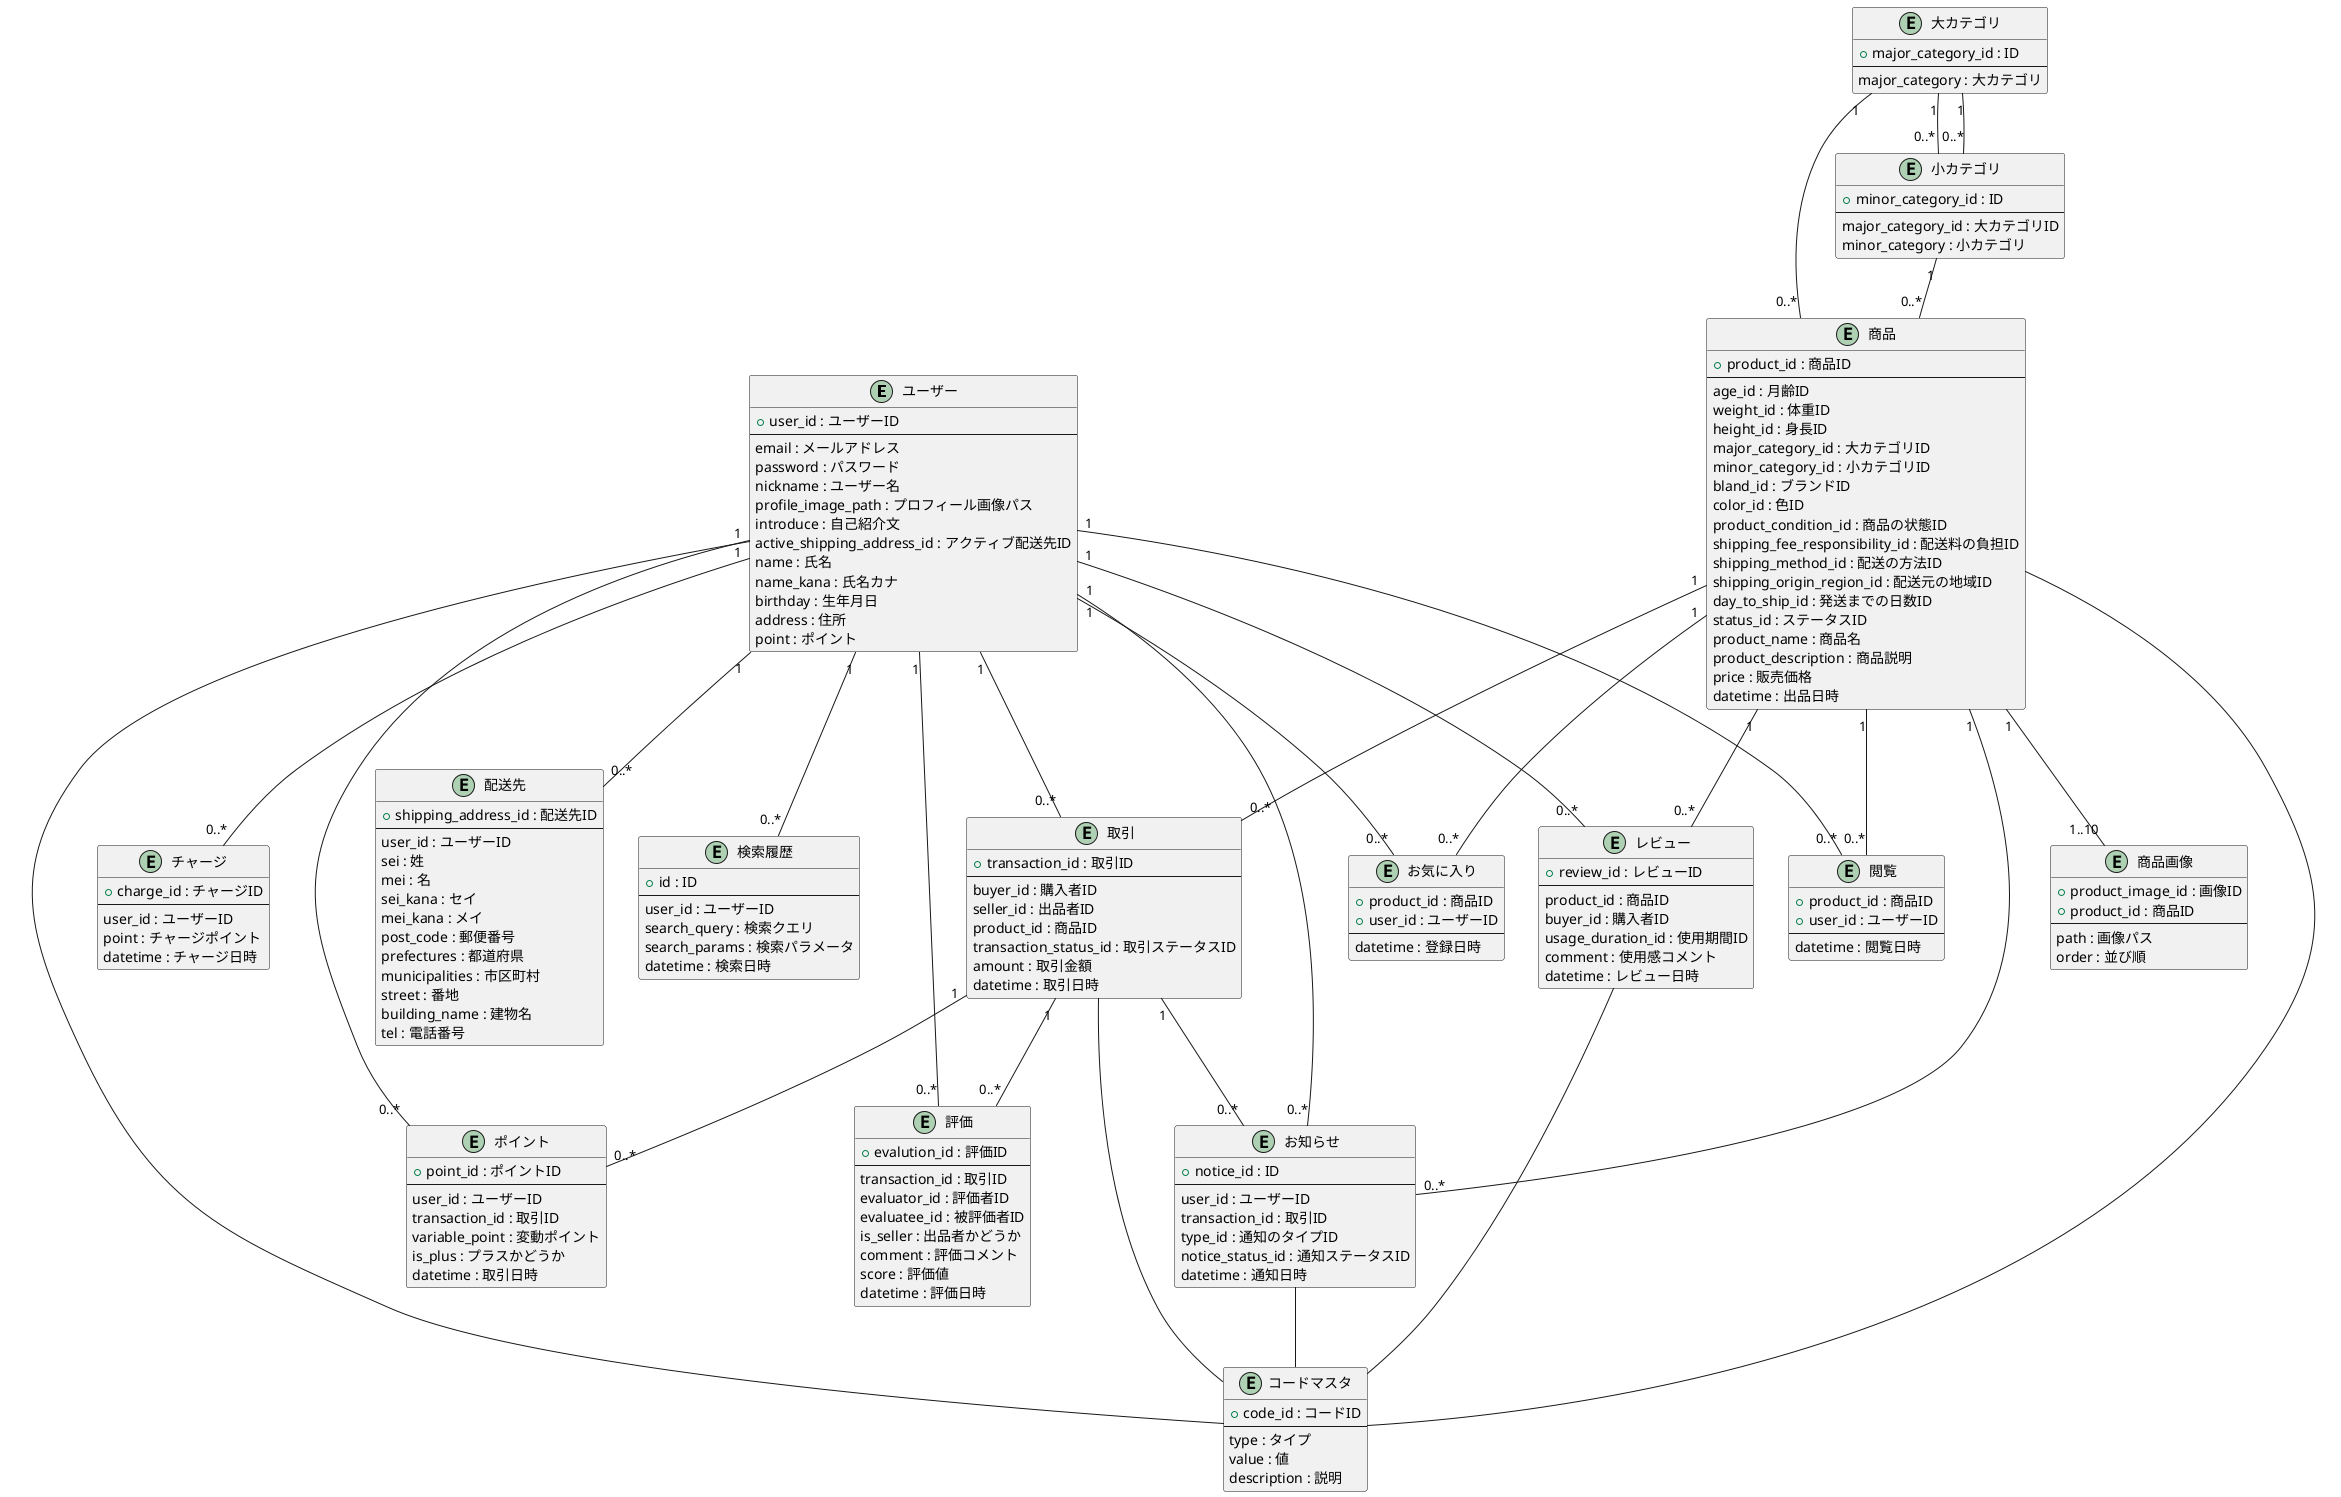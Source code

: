 @startuml

entity "ユーザー" as user {
  + user_id : ユーザーID
  --
  email : メールアドレス
  password : パスワード
  nickname : ユーザー名
  profile_image_path : プロフィール画像パス
  introduce : 自己紹介文
  active_shipping_address_id : アクティブ配送先ID
  name : 氏名
  name_kana : 氏名カナ
  birthday : 生年月日
  address : 住所
  point : ポイント
}

entity "配送先" as shipping_address {
  + shipping_address_id : 配送先ID
  --
  user_id : ユーザーID
  sei : 姓
  mei : 名
  sei_kana : セイ
  mei_kana : メイ
  post_code : 郵便番号
  prefectures : 都道府県
  municipalities : 市区町村
  street : 番地
  building_name : 建物名
  tel : 電話番号
}

entity "検索履歴" as search_history {
  + id : ID
  --
  user_id : ユーザーID
  search_query : 検索クエリ
  search_params : 検索パラメータ
  datetime : 検索日時
}

entity "取引" as transaction {
  + transaction_id : 取引ID
  --
  buyer_id : 購入者ID
  seller_id : 出品者ID
  product_id : 商品ID
  transaction_status_id : 取引ステータスID
  amount : 取引金額
  datetime : 取引日時
}

entity "ポイント" as point {
  + point_id : ポイントID
  --
  user_id : ユーザーID
  transaction_id : 取引ID
  variable_point : 変動ポイント
  is_plus : プラスかどうか
  datetime : 取引日時
}

entity "お気に入り" as favorite {
  + product_id : 商品ID
  + user_id : ユーザーID
  --
  datetime : 登録日時
}

entity "閲覧" as productviews {
  + product_id : 商品ID
  + user_id : ユーザーID
  --
  datetime : 閲覧日時
}

entity "チャージ" as charge {
  + charge_id : チャージID
  --
  user_id : ユーザーID
  point : チャージポイント
  datetime : チャージ日時
}

entity "レビュー" as review {
  + review_id : レビューID
  --
  product_id : 商品ID
  buyer_id : 購入者ID
  usage_duration_id : 使用期間ID
  comment : 使用感コメント
  datetime : レビュー日時
}

entity "商品" as product {
  + product_id : 商品ID
  --
  age_id : 月齢ID
  weight_id : 体重ID
  height_id : 身長ID
  major_category_id : 大カテゴリID
  minor_category_id : 小カテゴリID
  bland_id : ブランドID
  color_id : 色ID
  product_condition_id : 商品の状態ID
  shipping_fee_responsibility_id : 配送料の負担ID
  shipping_method_id : 配送の方法ID
  shipping_origin_region_id : 配送元の地域ID
  day_to_ship_id : 発送までの日数ID
  status_id : ステータスID
  product_name : 商品名
  product_description : 商品説明
  price : 販売価格
  datetime : 出品日時
}

entity "商品画像" as product_image {
  + product_image_id : 画像ID
  + product_id : 商品ID
  --
  path : 画像パス
  order : 並び順
}

entity "評価" as evaluation {
  + evalution_id : 評価ID
  --
  transaction_id : 取引ID
  evaluator_id : 評価者ID
  evaluatee_id : 被評価者ID
  is_seller : 出品者かどうか
  comment : 評価コメント
  score : 評価値
  datetime : 評価日時
}

entity "お知らせ" as notice {
  + notice_id : ID
  --
  user_id : ユーザーID
  transaction_id : 取引ID
  type_id : 通知のタイプID
  notice_status_id : 通知ステータスID
  datetime : 通知日時
}

entity "大カテゴリ" as major_category {
  + major_category_id : ID
  --
  major_category : 大カテゴリ
}

entity "小カテゴリ" as minor_category {
  + minor_category_id : ID
  --
  major_category_id : 大カテゴリID
  minor_category : 小カテゴリ
}

entity "コードマスタ" as code_master {
  + code_id : コードID
  --
  type : タイプ
  value : 値
  description : 説明
}

user "1" -- "0..*" shipping_address
user "1" -- "0..*" transaction
product "1" -- "0..*" transaction
product "1" -- "1..10" product_image
user "1" -- "0..*" search_history
user "1" -- "0..*" point
transaction "1" -- "0..*" point
product "1" -- "0..*" favorite
user "1" -- "0..*" favorite
product "1" -- "0..*" productviews
user "1" -- "0..*" productviews
user "1" -- "0..*" charge
product "1" -- "0..*" review
user "1" -- "0..*" review
major_category "1" -- "0..*" product
minor_category "1" -- "0..*" product
transaction "1" -- "0..*" evaluation
user "1" -- "0..*" evaluation
major_category "1" -- "0..*" minor_category
user "1" -- "0..*" notice
transaction "1" -- "0..*" notice
product "1" -- "0..*" notice
major_category "1" -- "0..*" minor_category
product -- code_master
user -- code_master
transaction -- code_master
review -- code_master
notice -- code_master
@enduml
